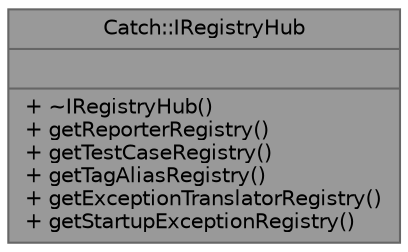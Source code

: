 digraph "Catch::IRegistryHub"
{
 // LATEX_PDF_SIZE
  bgcolor="transparent";
  edge [fontname=Helvetica,fontsize=10,labelfontname=Helvetica,labelfontsize=10];
  node [fontname=Helvetica,fontsize=10,shape=box,height=0.2,width=0.4];
  Node1 [shape=record,label="{Catch::IRegistryHub\n||+ ~IRegistryHub()\l+ getReporterRegistry()\l+ getTestCaseRegistry()\l+ getTagAliasRegistry()\l+ getExceptionTranslatorRegistry()\l+ getStartupExceptionRegistry()\l}",height=0.2,width=0.4,color="gray40", fillcolor="grey60", style="filled", fontcolor="black",tooltip=" "];
}
